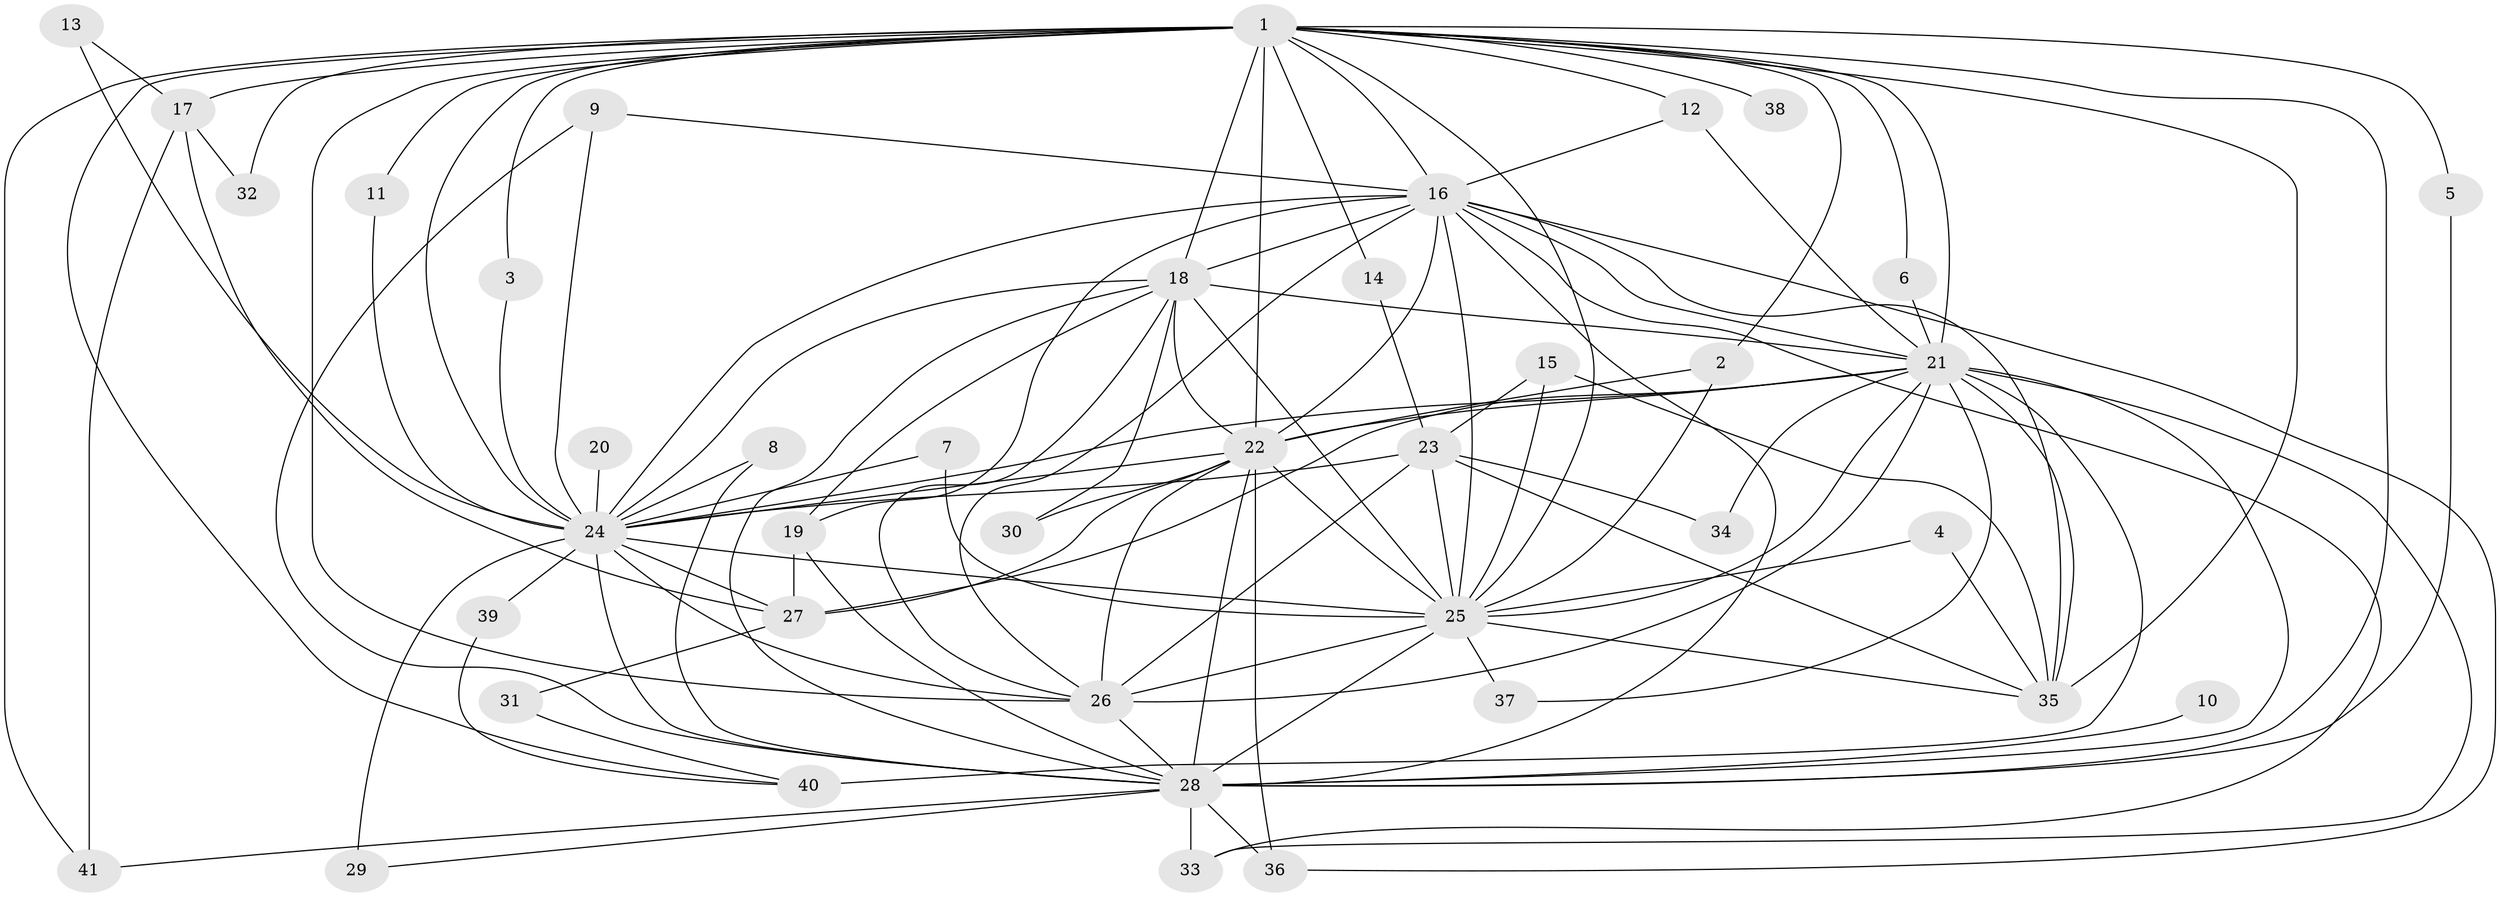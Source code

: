 // original degree distribution, {26: 0.012345679012345678, 15: 0.024691358024691357, 12: 0.024691358024691357, 19: 0.012345679012345678, 18: 0.012345679012345678, 21: 0.012345679012345678, 20: 0.012345679012345678, 23: 0.012345679012345678, 4: 0.07407407407407407, 5: 0.012345679012345678, 6: 0.037037037037037035, 2: 0.5061728395061729, 3: 0.2345679012345679, 7: 0.012345679012345678}
// Generated by graph-tools (version 1.1) at 2025/25/03/09/25 03:25:36]
// undirected, 41 vertices, 111 edges
graph export_dot {
graph [start="1"]
  node [color=gray90,style=filled];
  1;
  2;
  3;
  4;
  5;
  6;
  7;
  8;
  9;
  10;
  11;
  12;
  13;
  14;
  15;
  16;
  17;
  18;
  19;
  20;
  21;
  22;
  23;
  24;
  25;
  26;
  27;
  28;
  29;
  30;
  31;
  32;
  33;
  34;
  35;
  36;
  37;
  38;
  39;
  40;
  41;
  1 -- 2 [weight=1.0];
  1 -- 3 [weight=1.0];
  1 -- 5 [weight=1.0];
  1 -- 6 [weight=1.0];
  1 -- 11 [weight=1.0];
  1 -- 12 [weight=1.0];
  1 -- 14 [weight=1.0];
  1 -- 16 [weight=3.0];
  1 -- 17 [weight=1.0];
  1 -- 18 [weight=3.0];
  1 -- 21 [weight=3.0];
  1 -- 22 [weight=3.0];
  1 -- 24 [weight=4.0];
  1 -- 25 [weight=2.0];
  1 -- 26 [weight=3.0];
  1 -- 28 [weight=2.0];
  1 -- 32 [weight=2.0];
  1 -- 35 [weight=1.0];
  1 -- 38 [weight=1.0];
  1 -- 40 [weight=1.0];
  1 -- 41 [weight=1.0];
  2 -- 22 [weight=1.0];
  2 -- 25 [weight=1.0];
  3 -- 24 [weight=1.0];
  4 -- 25 [weight=1.0];
  4 -- 35 [weight=1.0];
  5 -- 28 [weight=1.0];
  6 -- 21 [weight=1.0];
  7 -- 24 [weight=1.0];
  7 -- 25 [weight=1.0];
  8 -- 24 [weight=1.0];
  8 -- 28 [weight=1.0];
  9 -- 16 [weight=1.0];
  9 -- 24 [weight=1.0];
  9 -- 28 [weight=1.0];
  10 -- 28 [weight=1.0];
  11 -- 24 [weight=1.0];
  12 -- 16 [weight=1.0];
  12 -- 21 [weight=1.0];
  13 -- 17 [weight=1.0];
  13 -- 24 [weight=1.0];
  14 -- 23 [weight=1.0];
  15 -- 23 [weight=1.0];
  15 -- 25 [weight=2.0];
  15 -- 35 [weight=1.0];
  16 -- 18 [weight=1.0];
  16 -- 19 [weight=1.0];
  16 -- 21 [weight=2.0];
  16 -- 22 [weight=1.0];
  16 -- 24 [weight=1.0];
  16 -- 25 [weight=1.0];
  16 -- 26 [weight=1.0];
  16 -- 28 [weight=1.0];
  16 -- 33 [weight=1.0];
  16 -- 35 [weight=1.0];
  16 -- 36 [weight=1.0];
  17 -- 27 [weight=1.0];
  17 -- 32 [weight=1.0];
  17 -- 41 [weight=1.0];
  18 -- 19 [weight=1.0];
  18 -- 21 [weight=1.0];
  18 -- 22 [weight=1.0];
  18 -- 24 [weight=1.0];
  18 -- 25 [weight=1.0];
  18 -- 26 [weight=1.0];
  18 -- 28 [weight=1.0];
  18 -- 30 [weight=1.0];
  19 -- 27 [weight=1.0];
  19 -- 28 [weight=1.0];
  20 -- 24 [weight=1.0];
  21 -- 22 [weight=1.0];
  21 -- 24 [weight=1.0];
  21 -- 25 [weight=1.0];
  21 -- 26 [weight=2.0];
  21 -- 27 [weight=1.0];
  21 -- 28 [weight=3.0];
  21 -- 33 [weight=1.0];
  21 -- 34 [weight=1.0];
  21 -- 35 [weight=1.0];
  21 -- 37 [weight=1.0];
  21 -- 40 [weight=3.0];
  22 -- 24 [weight=1.0];
  22 -- 25 [weight=2.0];
  22 -- 26 [weight=1.0];
  22 -- 27 [weight=1.0];
  22 -- 28 [weight=2.0];
  22 -- 30 [weight=1.0];
  22 -- 36 [weight=2.0];
  23 -- 24 [weight=1.0];
  23 -- 25 [weight=1.0];
  23 -- 26 [weight=1.0];
  23 -- 34 [weight=1.0];
  23 -- 35 [weight=1.0];
  24 -- 25 [weight=1.0];
  24 -- 26 [weight=1.0];
  24 -- 27 [weight=1.0];
  24 -- 28 [weight=1.0];
  24 -- 29 [weight=2.0];
  24 -- 39 [weight=1.0];
  25 -- 26 [weight=2.0];
  25 -- 28 [weight=2.0];
  25 -- 35 [weight=1.0];
  25 -- 37 [weight=1.0];
  26 -- 28 [weight=1.0];
  27 -- 31 [weight=1.0];
  28 -- 29 [weight=1.0];
  28 -- 33 [weight=1.0];
  28 -- 36 [weight=1.0];
  28 -- 41 [weight=1.0];
  31 -- 40 [weight=1.0];
  39 -- 40 [weight=1.0];
}
